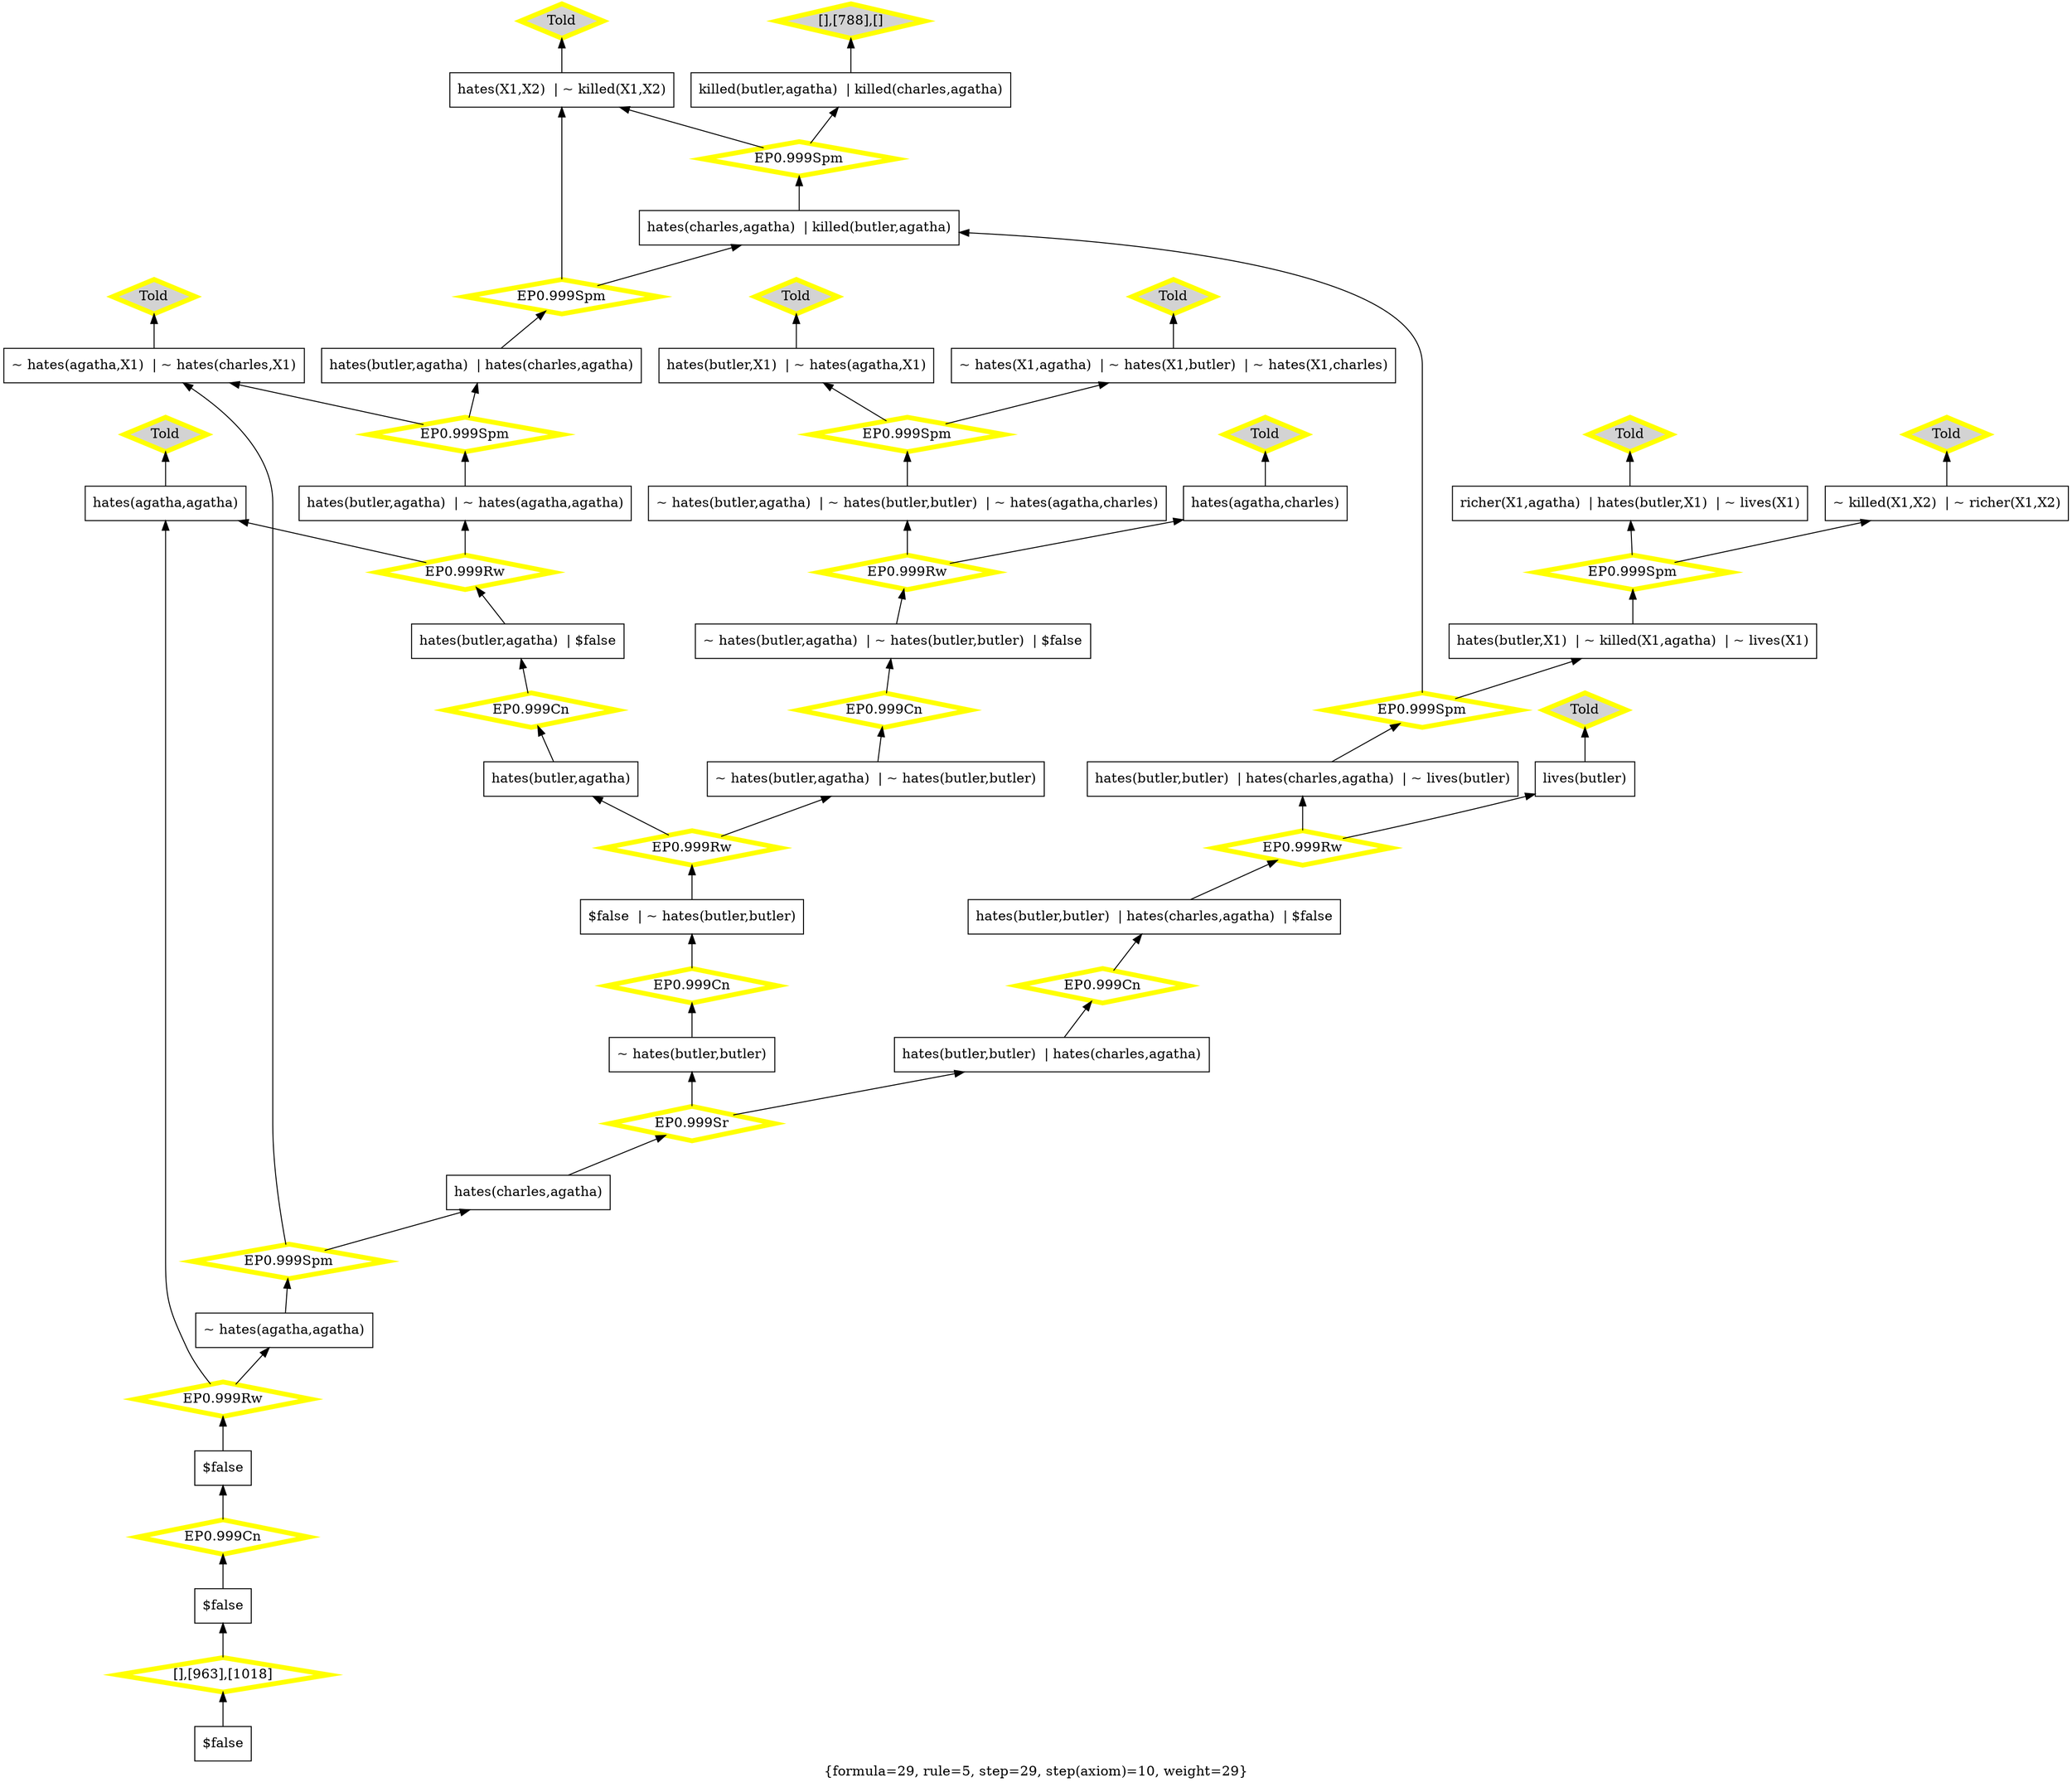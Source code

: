 digraph g 
{ rankdir=BT;
 labelloc=b label="{formula=29, rule=5, step=29, step(axiom)=10, weight=29}"  
 "x_898" [ color="black" shape="box" label="richer(X1,agatha)  | hates(butler,X1)  | ~ lives(X1)" fillcolor="white" style="filled"  ];
  "x_788" [ color="black" shape="box" label="killed(butler,agatha)  | killed(charles,agatha)" fillcolor="white" style="filled"  ];
  "x_823" [ color="black" shape="box" label="hates(X1,X2)  | ~ killed(X1,X2)" fillcolor="white" style="filled"  ];
  "x_861" [ color="black" shape="box" label="~ hates(butler,butler)" fillcolor="white" style="filled"  ];
  "x_808" [ color="black" shape="box" label="hates(agatha,agatha)" fillcolor="white" style="filled"  ];
  "x_946" [ color="black" shape="box" label="hates(butler,agatha)  | $false" fillcolor="white" style="filled"  ];
  "x_810" [ color="black" shape="box" label="~ hates(X1,agatha)  | ~ hates(X1,butler)  | ~ hates(X1,charles)" fillcolor="white" style="filled"  ];
  "x_868" [ color="black" shape="box" label="hates(charles,agatha)  | killed(butler,agatha)" fillcolor="white" style="filled"  ];
  "x_1003" [ color="black" shape="box" label="hates(butler,X1)  | ~ hates(agatha,X1)" fillcolor="white" style="filled"  ];
  "x_907" [ color="black" shape="box" label="hates(butler,butler)  | hates(charles,agatha)  | ~ lives(butler)" fillcolor="white" style="filled"  ];
  "x_812" [ color="black" shape="box" label="hates(butler,agatha)  | hates(charles,agatha)" fillcolor="white" style="filled"  ];
  "x_1007" [ color="black" shape="box" label="hates(butler,agatha)" fillcolor="white" style="filled"  ];
  "x_834" [ color="black" shape="box" label="$false" fillcolor="white" style="filled"  ];
  "x_983" [ color="black" shape="box" label="~ hates(butler,agatha)  | ~ hates(butler,butler)  | ~ hates(agatha,charles)" fillcolor="white" style="filled"  ];
  "x_837" [ color="black" shape="box" label="hates(charles,agatha)" fillcolor="white" style="filled"  ];
  "x_1012" [ color="black" shape="box" label="lives(butler)" fillcolor="white" style="filled"  ];
  "x_815" [ color="black" shape="box" label="hates(butler,X1)  | ~ killed(X1,agatha)  | ~ lives(X1)" fillcolor="white" style="filled"  ];
  "x_926" [ color="black" shape="box" label="~ hates(agatha,X1)  | ~ hates(charles,X1)" fillcolor="white" style="filled"  ];
  "x_961" [ color="black" shape="box" label="hates(butler,butler)  | hates(charles,agatha)" fillcolor="white" style="filled"  ];
  "x_963" [ color="black" shape="box" label="$false" fillcolor="white" style="filled"  ];
  "x_888" [ color="black" shape="box" label="hates(butler,agatha)  | ~ hates(agatha,agatha)" fillcolor="white" style="filled"  ];
  "x_929" [ color="black" shape="box" label="~ hates(butler,agatha)  | ~ hates(butler,butler)  | $false" fillcolor="white" style="filled"  ];
  "x_1018" [ color="black" shape="box" label="$false" fillcolor="white" style="filled"  ];
  "x_1021" [ color="black" shape="box" label="hates(butler,butler)  | hates(charles,agatha)  | $false" fillcolor="white" style="filled"  ];
  "x_935" [ color="black" shape="box" label="~ hates(agatha,agatha)" fillcolor="white" style="filled"  ];
  "x_936" [ color="black" shape="box" label="~ killed(X1,X2)  | ~ richer(X1,X2)" fillcolor="white" style="filled"  ];
  "x_966" [ color="black" shape="box" label="hates(agatha,charles)" fillcolor="white" style="filled"  ];
  "x_896" [ color="black" shape="box" label="~ hates(butler,agatha)  | ~ hates(butler,butler)" fillcolor="white" style="filled"  ];
  "x_821" [ color="black" shape="box" label="$false  | ~ hates(butler,butler)" fillcolor="white" style="filled"  ];
  "490ca8fb:1242f8625f3:-76c8" [ URL="http://browser.inference-web.org/iwbrowser/BrowseNodeSet?url=http%3A%2F%2Finference-web.org%2Fproofs%2Ftptp%2FSolutions%2FPUZ%2FPUZ001-1%2FEP---1.1pre%2Fanswer.owl%23ns_6" color="yellow" shape="diamond" label="Told" fillcolor="lightgrey" style="filled" penwidth="5"  ];
  "x_810" -> "490ca8fb:1242f8625f3:-76c8";
  "490ca8fb:1242f8625f3:-76cd" [ URL="http://browser.inference-web.org/iwbrowser/BrowseNodeSet?url=http%3A%2F%2Finference-web.org%2Fproofs%2Ftptp%2FSolutions%2FPUZ%2FPUZ001-1%2FEP---1.1pre%2Fanswer.owl%23ns_10" color="yellow" shape="diamond" label="Told" fillcolor="lightgrey" style="filled" penwidth="5"  ];
  "x_1003" -> "490ca8fb:1242f8625f3:-76cd";
  "490ca8fb:1242f8625f3:-76ef" [ URL="http://browser.inference-web.org/iwbrowser/BrowseNodeSet?url=http%3A%2F%2Finference-web.org%2Fproofs%2Ftptp%2FSolutions%2FPUZ%2FPUZ001-1%2FEP---1.1pre%2Fanswer.owl%23ns_24" color="yellow" shape="diamond" label="EP0.999Spm" fillcolor="white" style="filled" penwidth="5"  ];
  "x_812" -> "490ca8fb:1242f8625f3:-76ef";
  "490ca8fb:1242f8625f3:-76ef" -> "x_823";
  "490ca8fb:1242f8625f3:-76ef" -> "x_868";
  "490ca8fb:1242f8625f3:-76b0" [ URL="http://browser.inference-web.org/iwbrowser/BrowseNodeSet?url=http%3A%2F%2Finference-web.org%2Fproofs%2Ftptp%2FSolutions%2FPUZ%2FPUZ001-1%2FEP---1.1pre%2Fanswer.owl%23ns_14" color="yellow" shape="diamond" label="EP0.999Spm" fillcolor="white" style="filled" penwidth="5"  ];
  "x_815" -> "490ca8fb:1242f8625f3:-76b0";
  "490ca8fb:1242f8625f3:-76b0" -> "x_898";
  "490ca8fb:1242f8625f3:-76b0" -> "x_936";
  "490ca8fb:1242f8625f3:-76e0" [ URL="http://browser.inference-web.org/iwbrowser/BrowseNodeSet?url=http%3A%2F%2Finference-web.org%2Fproofs%2Ftptp%2FSolutions%2FPUZ%2FPUZ001-1%2FEP---1.1pre%2Fanswer.owl%23ns_20" color="yellow" shape="diamond" label="EP0.999Cn" fillcolor="white" style="filled" penwidth="5"  ];
  "x_896" -> "490ca8fb:1242f8625f3:-76e0";
  "490ca8fb:1242f8625f3:-76e0" -> "x_929";
  "490ca8fb:1242f8625f3:-7722" [ URL="http://browser.inference-web.org/iwbrowser/BrowseNodeSet?url=http%3A%2F%2Finference-web.org%2Fproofs%2Ftptp%2FSolutions%2FPUZ%2FPUZ001-1%2FEP---1.1pre%2Fanswer.owl%23answer" color="yellow" shape="diamond" label="[],[963],[1018]" fillcolor="white" style="filled" penwidth="5"  ];
  "x_963" -> "490ca8fb:1242f8625f3:-7722";
  "490ca8fb:1242f8625f3:-7722" -> "x_1018";
  "490ca8fb:1242f8625f3:-76d7" [ URL="http://browser.inference-web.org/iwbrowser/BrowseNodeSet?url=http%3A%2F%2Finference-web.org%2Fproofs%2Ftptp%2FSolutions%2FPUZ%2FPUZ001-1%2FEP---1.1pre%2Fanswer.owl%23ns_8" color="yellow" shape="diamond" label="Told" fillcolor="lightgrey" style="filled" penwidth="5"  ];
  "x_966" -> "490ca8fb:1242f8625f3:-76d7";
  "490ca8fb:1242f8625f3:-7702" [ URL="http://browser.inference-web.org/iwbrowser/BrowseNodeSet?url=http%3A%2F%2Finference-web.org%2Fproofs%2Ftptp%2FSolutions%2FPUZ%2FPUZ001-1%2FEP---1.1pre%2Fanswer.owl%23ns_37" color="yellow" shape="diamond" label="EP0.999Rw" fillcolor="white" style="filled" penwidth="5"  ];
  "x_821" -> "490ca8fb:1242f8625f3:-7702";
  "490ca8fb:1242f8625f3:-7702" -> "x_896";
  "490ca8fb:1242f8625f3:-7702" -> "x_1007";
  "490ca8fb:1242f8625f3:-771e" [ URL="http://browser.inference-web.org/iwbrowser/BrowseNodeSet?url=http%3A%2F%2Finference-web.org%2Fproofs%2Ftptp%2FSolutions%2FPUZ%2FPUZ001-1%2FEP---1.1pre%2Fanswer.owl%23ns_44" color="yellow" shape="diamond" label="EP0.999Cn" fillcolor="white" style="filled" penwidth="5"  ];
  "x_1018" -> "490ca8fb:1242f8625f3:-771e";
  "490ca8fb:1242f8625f3:-771e" -> "x_834";
  "490ca8fb:1242f8625f3:-76ab" [ URL="http://browser.inference-web.org/iwbrowser/BrowseNodeSet?url=http%3A%2F%2Finference-web.org%2Fproofs%2Ftptp%2FSolutions%2FPUZ%2FPUZ001-1%2FEP---1.1pre%2Fanswer.owl%23ns_11" color="yellow" shape="diamond" label="Told" fillcolor="lightgrey" style="filled" penwidth="5"  ];
  "x_898" -> "490ca8fb:1242f8625f3:-76ab";
  "490ca8fb:1242f8625f3:-770b" [ URL="http://browser.inference-web.org/iwbrowser/BrowseNodeSet?url=http%3A%2F%2Finference-web.org%2Fproofs%2Ftptp%2FSolutions%2FPUZ%2FPUZ001-1%2FEP---1.1pre%2Fanswer.owl%23ns_40" color="yellow" shape="diamond" label="EP0.999Sr" fillcolor="white" style="filled" penwidth="5"  ];
  "x_837" -> "490ca8fb:1242f8625f3:-770b";
  "490ca8fb:1242f8625f3:-770b" -> "x_861";
  "490ca8fb:1242f8625f3:-770b" -> "x_961";
  "490ca8fb:1242f8625f3:-76bf" [ URL="http://browser.inference-web.org/iwbrowser/BrowseNodeSet?url=http%3A%2F%2Finference-web.org%2Fproofs%2Ftptp%2FSolutions%2FPUZ%2FPUZ001-1%2FEP---1.1pre%2Fanswer.owl%23ns_26" color="yellow" shape="diamond" label="EP0.999Rw" fillcolor="white" style="filled" penwidth="5"  ];
  "x_1021" -> "490ca8fb:1242f8625f3:-76bf";
  "490ca8fb:1242f8625f3:-76bf" -> "x_907";
  "490ca8fb:1242f8625f3:-76bf" -> "x_1012";
  "490ca8fb:1242f8625f3:-76ea" [ URL="http://browser.inference-web.org/iwbrowser/BrowseNodeSet?url=http%3A%2F%2Finference-web.org%2Fproofs%2Ftptp%2FSolutions%2FPUZ%2FPUZ001-1%2FEP---1.1pre%2Fanswer.owl%23ns_9" color="yellow" shape="diamond" label="Told" fillcolor="lightgrey" style="filled" penwidth="5"  ];
  "x_823" -> "490ca8fb:1242f8625f3:-76ea";
  "490ca8fb:1242f8625f3:-76f9" [ URL="http://browser.inference-web.org/iwbrowser/BrowseNodeSet?url=http%3A%2F%2Finference-web.org%2Fproofs%2Ftptp%2FSolutions%2FPUZ%2FPUZ001-1%2FEP---1.1pre%2Fanswer.owl%23ns_34" color="yellow" shape="diamond" label="EP0.999Rw" fillcolor="white" style="filled" penwidth="5"  ];
  "x_946" -> "490ca8fb:1242f8625f3:-76f9";
  "490ca8fb:1242f8625f3:-76f9" -> "x_808";
  "490ca8fb:1242f8625f3:-76f9" -> "x_888";
  "490ca8fb:1242f8625f3:-76e5" [ URL="http://browser.inference-web.org/iwbrowser/BrowseNodeSet?url=http%3A%2F%2Finference-web.org%2Fproofs%2Ftptp%2FSolutions%2FPUZ%2FPUZ001-1%2FEP---1.1pre%2Fanswer.owl%23ns_5" color="yellow" shape="diamond" label="Told" fillcolor="lightgrey" style="filled" penwidth="5"  ];
  "x_926" -> "490ca8fb:1242f8625f3:-76e5";
  "490ca8fb:1242f8625f3:-76d2" [ URL="http://browser.inference-web.org/iwbrowser/BrowseNodeSet?url=http%3A%2F%2Finference-web.org%2Fproofs%2Ftptp%2FSolutions%2FPUZ%2FPUZ001-1%2FEP---1.1pre%2Fanswer.owl%23ns_18" color="yellow" shape="diamond" label="EP0.999Spm" fillcolor="white" style="filled" penwidth="5"  ];
  "x_983" -> "490ca8fb:1242f8625f3:-76d2";
  "490ca8fb:1242f8625f3:-76d2" -> "x_810";
  "490ca8fb:1242f8625f3:-76d2" -> "x_1003";
  "490ca8fb:1242f8625f3:-7710" [ URL="http://browser.inference-web.org/iwbrowser/BrowseNodeSet?url=http%3A%2F%2Finference-web.org%2Fproofs%2Ftptp%2FSolutions%2FPUZ%2FPUZ001-1%2FEP---1.1pre%2Fanswer.owl%23ns_41" color="yellow" shape="diamond" label="EP0.999Spm" fillcolor="white" style="filled" penwidth="5"  ];
  "x_935" -> "490ca8fb:1242f8625f3:-7710";
  "490ca8fb:1242f8625f3:-7710" -> "x_837";
  "490ca8fb:1242f8625f3:-7710" -> "x_926";
  "490ca8fb:1242f8625f3:-76a6" [ URL="http://browser.inference-web.org/iwbrowser/BrowseNodeSet?url=http%3A%2F%2Finference-web.org%2Fproofs%2Ftptp%2FSolutions%2FPUZ%2FPUZ001-1%2FEP---1.1pre%2Fanswer.owl%23ns_4" color="yellow" shape="diamond" label="Told" fillcolor="lightgrey" style="filled" penwidth="5"  ];
  "x_936" -> "490ca8fb:1242f8625f3:-76a6";
  "490ca8fb:1242f8625f3:-7715" [ URL="http://browser.inference-web.org/iwbrowser/BrowseNodeSet?url=http%3A%2F%2Finference-web.org%2Fproofs%2Ftptp%2FSolutions%2FPUZ%2FPUZ001-1%2FEP---1.1pre%2Fanswer.owl%23ns_7" color="yellow" shape="diamond" label="Told" fillcolor="lightgrey" style="filled" penwidth="5"  ];
  "x_808" -> "490ca8fb:1242f8625f3:-7715";
  "490ca8fb:1242f8625f3:-76dc" [ URL="http://browser.inference-web.org/iwbrowser/BrowseNodeSet?url=http%3A%2F%2Finference-web.org%2Fproofs%2Ftptp%2FSolutions%2FPUZ%2FPUZ001-1%2FEP---1.1pre%2Fanswer.owl%23ns_19" color="yellow" shape="diamond" label="EP0.999Rw" fillcolor="white" style="filled" penwidth="5"  ];
  "x_929" -> "490ca8fb:1242f8625f3:-76dc";
  "490ca8fb:1242f8625f3:-76dc" -> "x_966";
  "490ca8fb:1242f8625f3:-76dc" -> "x_983";
  "490ca8fb:1242f8625f3:-772c" [ URL="http://browser.inference-web.org/iwbrowser/BrowseNodeSet?url=http%3A%2F%2Finference-web.org%2Fproofs%2Ftptp%2FSolutions%2FPUZ%2FPUZ001-1%2FEP---1.1pre%2Fanswer.owl%23ns_13" color="yellow" shape="diamond" label="EP0.999Spm" fillcolor="white" style="filled" penwidth="5"  ];
  "x_868" -> "490ca8fb:1242f8625f3:-772c";
  "490ca8fb:1242f8625f3:-772c" -> "x_788";
  "490ca8fb:1242f8625f3:-772c" -> "x_823";
  "490ca8fb:1242f8625f3:-76fd" [ URL="http://browser.inference-web.org/iwbrowser/BrowseNodeSet?url=http%3A%2F%2Finference-web.org%2Fproofs%2Ftptp%2FSolutions%2FPUZ%2FPUZ001-1%2FEP---1.1pre%2Fanswer.owl%23ns_35" color="yellow" shape="diamond" label="EP0.999Cn" fillcolor="white" style="filled" penwidth="5"  ];
  "x_1007" -> "490ca8fb:1242f8625f3:-76fd";
  "490ca8fb:1242f8625f3:-76fd" -> "x_946";
  "490ca8fb:1242f8625f3:-76ba" [ URL="http://browser.inference-web.org/iwbrowser/BrowseNodeSet?url=http%3A%2F%2Finference-web.org%2Fproofs%2Ftptp%2FSolutions%2FPUZ%2FPUZ001-1%2FEP---1.1pre%2Fanswer.owl%23ns_2" color="yellow" shape="diamond" label="Told" fillcolor="lightgrey" style="filled" penwidth="5"  ];
  "x_1012" -> "490ca8fb:1242f8625f3:-76ba";
  "490ca8fb:1242f8625f3:-7706" [ URL="http://browser.inference-web.org/iwbrowser/BrowseNodeSet?url=http%3A%2F%2Finference-web.org%2Fproofs%2Ftptp%2FSolutions%2FPUZ%2FPUZ001-1%2FEP---1.1pre%2Fanswer.owl%23ns_38" color="yellow" shape="diamond" label="EP0.999Cn" fillcolor="white" style="filled" penwidth="5"  ];
  "x_861" -> "490ca8fb:1242f8625f3:-7706";
  "490ca8fb:1242f8625f3:-7706" -> "x_821";
  "490ca8fb:1242f8625f3:-76c3" [ URL="http://browser.inference-web.org/iwbrowser/BrowseNodeSet?url=http%3A%2F%2Finference-web.org%2Fproofs%2Ftptp%2FSolutions%2FPUZ%2FPUZ001-1%2FEP---1.1pre%2Fanswer.owl%23ns_27" color="yellow" shape="diamond" label="EP0.999Cn" fillcolor="white" style="filled" penwidth="5"  ];
  "x_961" -> "490ca8fb:1242f8625f3:-76c3";
  "490ca8fb:1242f8625f3:-76c3" -> "x_1021";
  "490ca8fb:1242f8625f3:-76f4" [ URL="http://browser.inference-web.org/iwbrowser/BrowseNodeSet?url=http%3A%2F%2Finference-web.org%2Fproofs%2Ftptp%2FSolutions%2FPUZ%2FPUZ001-1%2FEP---1.1pre%2Fanswer.owl%23ns_33" color="yellow" shape="diamond" label="EP0.999Spm" fillcolor="white" style="filled" penwidth="5"  ];
  "x_888" -> "490ca8fb:1242f8625f3:-76f4";
  "490ca8fb:1242f8625f3:-76f4" -> "x_812";
  "490ca8fb:1242f8625f3:-76f4" -> "x_926";
  "490ca8fb:1242f8625f3:-76b5" [ URL="http://browser.inference-web.org/iwbrowser/BrowseNodeSet?url=http%3A%2F%2Finference-web.org%2Fproofs%2Ftptp%2FSolutions%2FPUZ%2FPUZ001-1%2FEP---1.1pre%2Fanswer.owl%23ns_25" color="yellow" shape="diamond" label="EP0.999Spm" fillcolor="white" style="filled" penwidth="5"  ];
  "x_907" -> "490ca8fb:1242f8625f3:-76b5";
  "490ca8fb:1242f8625f3:-76b5" -> "x_815";
  "490ca8fb:1242f8625f3:-76b5" -> "x_868";
  "490ca8fb:1242f8625f3:-7727" [ URL="http://browser.inference-web.org/iwbrowser/BrowseNodeSet?url=http%3A%2F%2Finference-web.org%2Fproofs%2Ftptp%2FSolutions%2FPUZ%2FPUZ001-1%2FEP---1.1pre%2Fanswer.owl%23ns_12" color="yellow" shape="diamond" label="[],[788],[]" fillcolor="lightgrey" style="filled" penwidth="5"  ];
  "x_788" -> "490ca8fb:1242f8625f3:-7727";
  "490ca8fb:1242f8625f3:-771a" [ URL="http://browser.inference-web.org/iwbrowser/BrowseNodeSet?url=http%3A%2F%2Finference-web.org%2Fproofs%2Ftptp%2FSolutions%2FPUZ%2FPUZ001-1%2FEP---1.1pre%2Fanswer.owl%23ns_43" color="yellow" shape="diamond" label="EP0.999Rw" fillcolor="white" style="filled" penwidth="5"  ];
  "x_834" -> "490ca8fb:1242f8625f3:-771a";
  "490ca8fb:1242f8625f3:-771a" -> "x_808";
  "490ca8fb:1242f8625f3:-771a" -> "x_935";
  }
